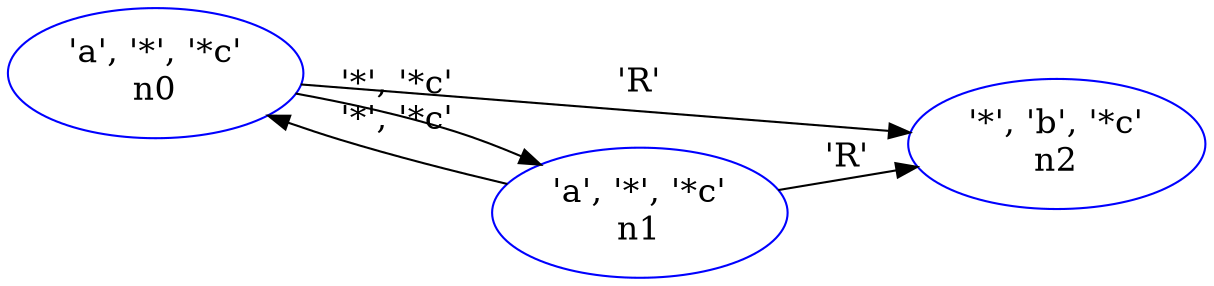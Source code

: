 digraph lg {
	rankdir=LR;
	edge[fontsize=16,weight=1]; node[fontsize=16]; graph[ordering=out];

	/*  NODES (PRIMITIVES) */Pn0 [label="'a', '*', '*c'\nn0", color = blue];
		Pn1 [label="'a', '*', '*c'\nn1", color = blue];
		Pn2 [label="'*', 'b', '*c'\nn2", color = blue];
		
	/*  EDGES (PRIMITIVE RELATIONSHIPS) */
	Pn0 -> Pn1 [label="'*', '*c'"];
	Pn0 -> Pn2 [label="'R'"];
	Pn1 -> Pn0 [label="'*', '*c'"];
	Pn1 -> Pn2 [label="'R'"];
}
